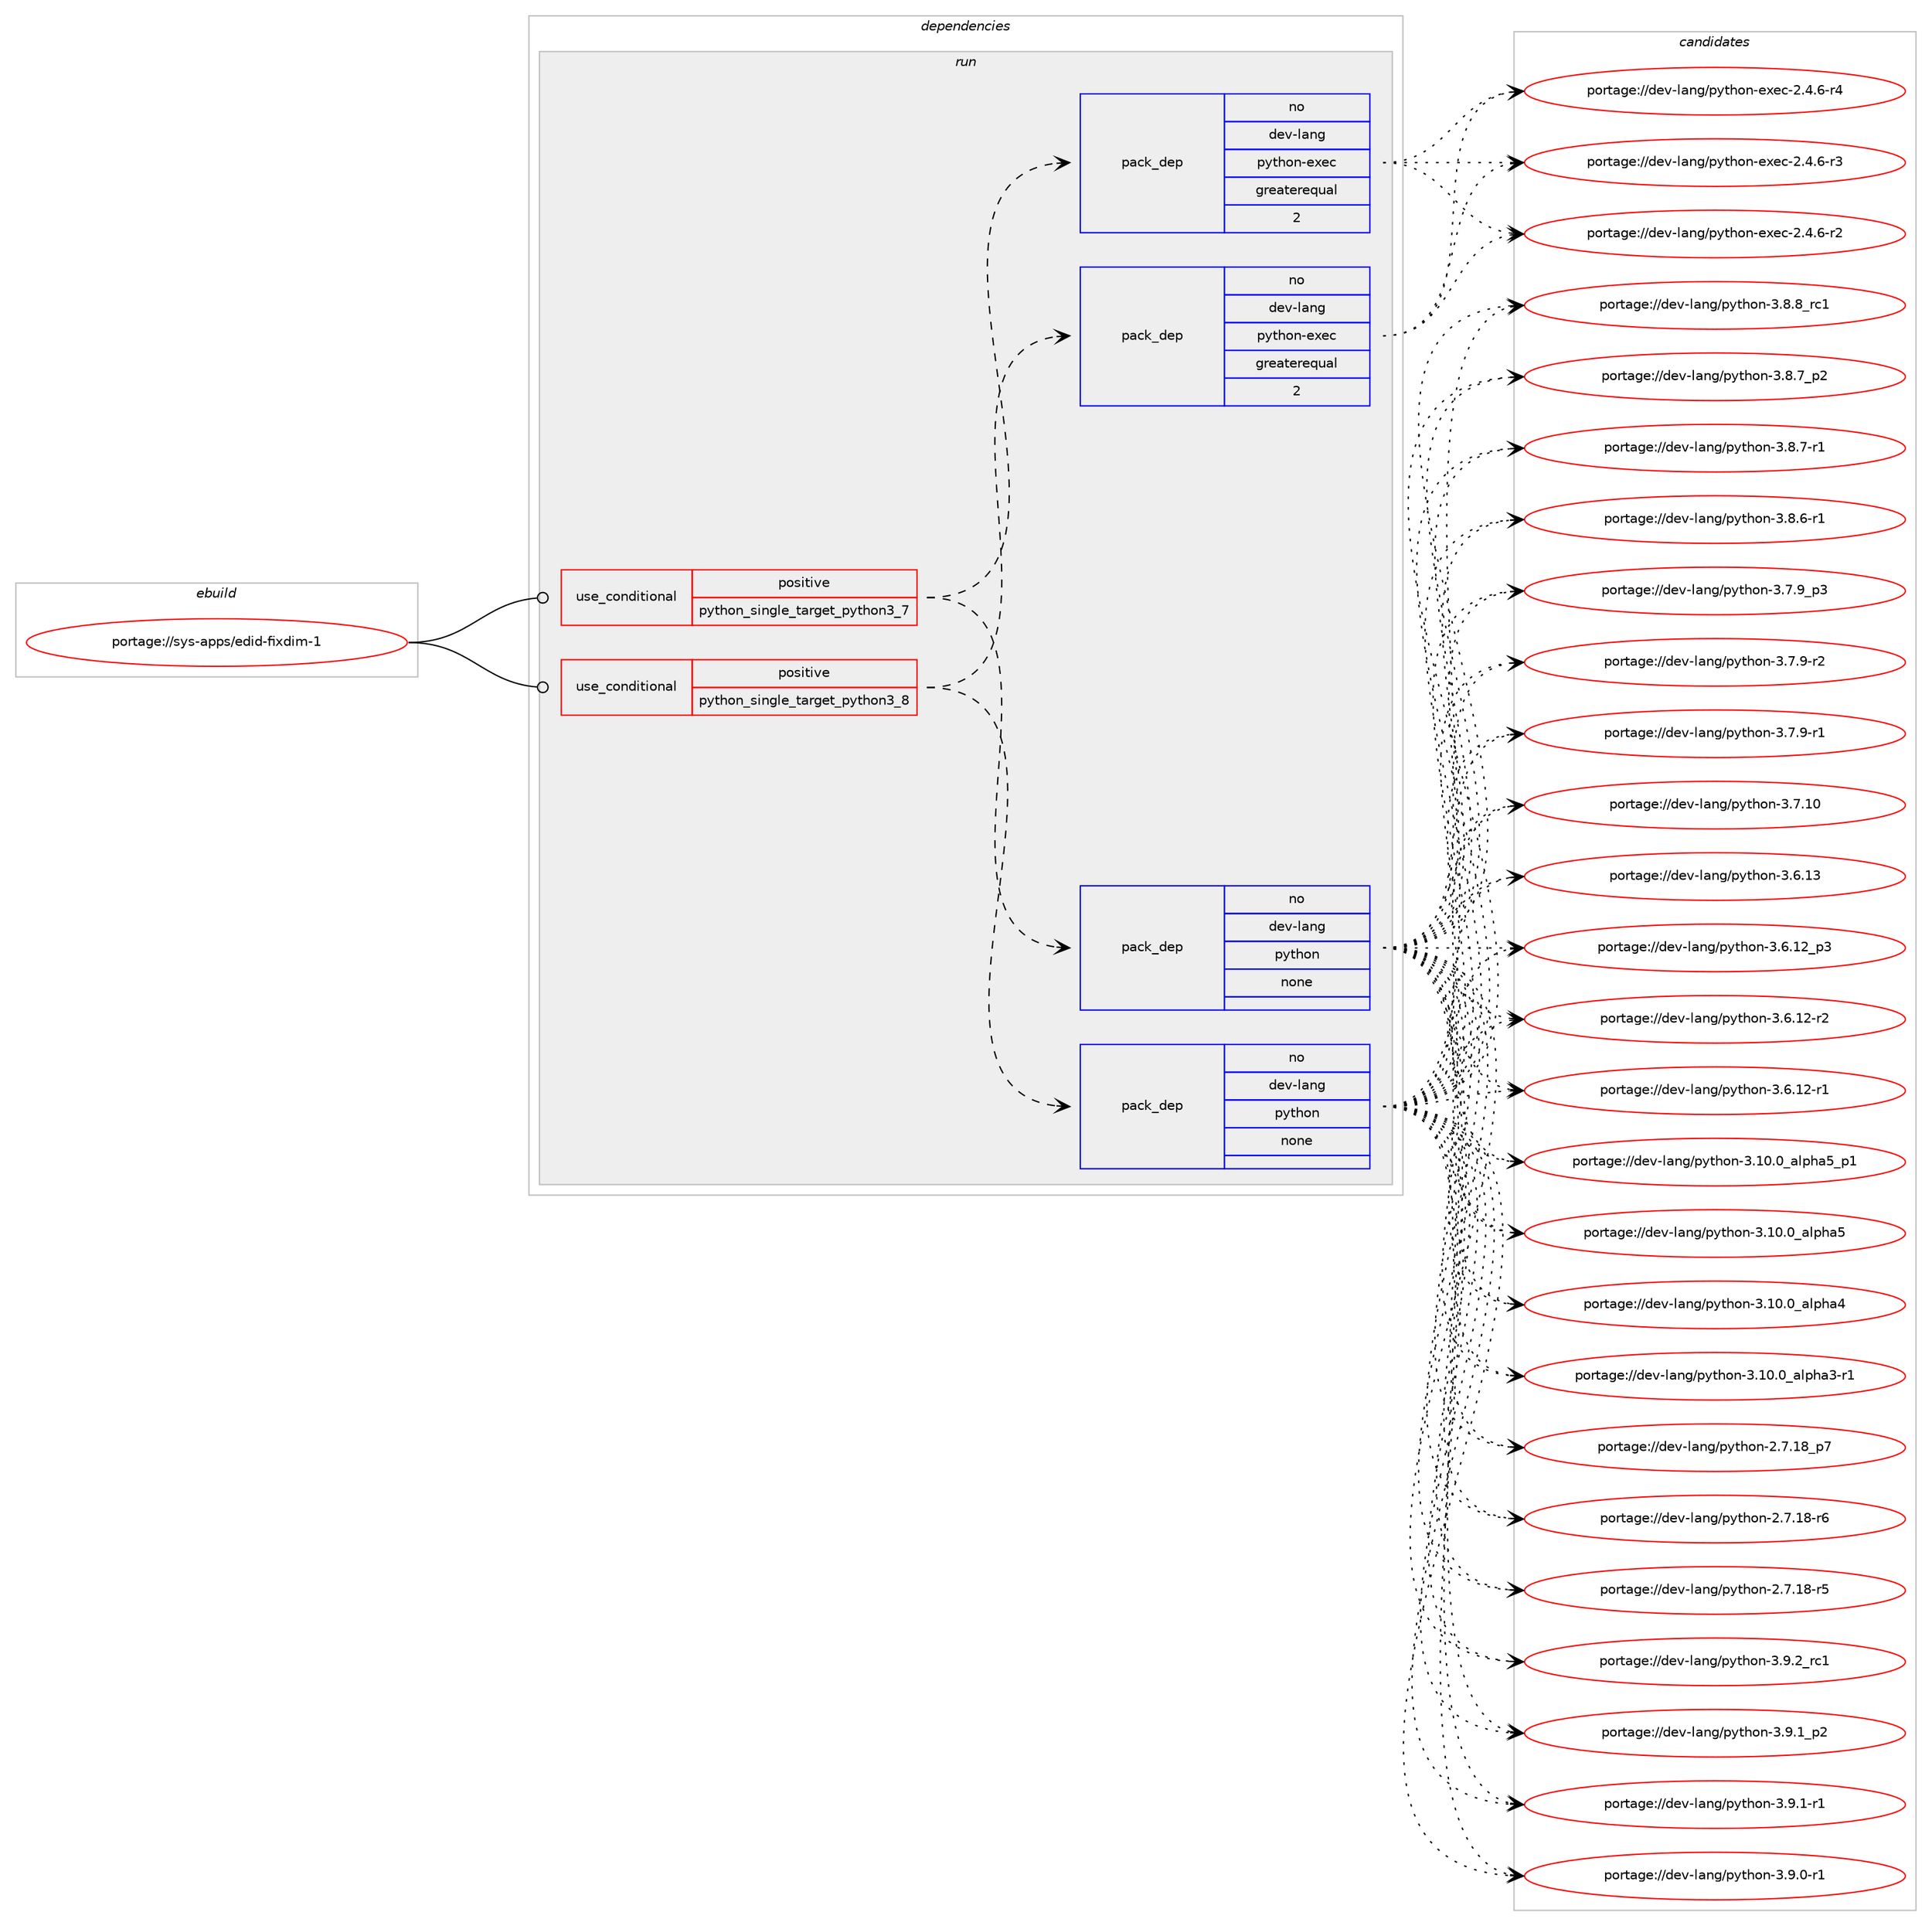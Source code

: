 digraph prolog {

# *************
# Graph options
# *************

newrank=true;
concentrate=true;
compound=true;
graph [rankdir=LR,fontname=Helvetica,fontsize=10,ranksep=1.5];#, ranksep=2.5, nodesep=0.2];
edge  [arrowhead=vee];
node  [fontname=Helvetica,fontsize=10];

# **********
# The ebuild
# **********

subgraph cluster_leftcol {
color=gray;
rank=same;
label=<<i>ebuild</i>>;
id [label="portage://sys-apps/edid-fixdim-1", color=red, width=4, href="../sys-apps/edid-fixdim-1.svg"];
}

# ****************
# The dependencies
# ****************

subgraph cluster_midcol {
color=gray;
label=<<i>dependencies</i>>;
subgraph cluster_compile {
fillcolor="#eeeeee";
style=filled;
label=<<i>compile</i>>;
}
subgraph cluster_compileandrun {
fillcolor="#eeeeee";
style=filled;
label=<<i>compile and run</i>>;
}
subgraph cluster_run {
fillcolor="#eeeeee";
style=filled;
label=<<i>run</i>>;
subgraph cond2078 {
dependency7280 [label=<<TABLE BORDER="0" CELLBORDER="1" CELLSPACING="0" CELLPADDING="4"><TR><TD ROWSPAN="3" CELLPADDING="10">use_conditional</TD></TR><TR><TD>positive</TD></TR><TR><TD>python_single_target_python3_7</TD></TR></TABLE>>, shape=none, color=red];
subgraph pack5128 {
dependency7281 [label=<<TABLE BORDER="0" CELLBORDER="1" CELLSPACING="0" CELLPADDING="4" WIDTH="220"><TR><TD ROWSPAN="6" CELLPADDING="30">pack_dep</TD></TR><TR><TD WIDTH="110">no</TD></TR><TR><TD>dev-lang</TD></TR><TR><TD>python</TD></TR><TR><TD>none</TD></TR><TR><TD></TD></TR></TABLE>>, shape=none, color=blue];
}
dependency7280:e -> dependency7281:w [weight=20,style="dashed",arrowhead="vee"];
subgraph pack5129 {
dependency7282 [label=<<TABLE BORDER="0" CELLBORDER="1" CELLSPACING="0" CELLPADDING="4" WIDTH="220"><TR><TD ROWSPAN="6" CELLPADDING="30">pack_dep</TD></TR><TR><TD WIDTH="110">no</TD></TR><TR><TD>dev-lang</TD></TR><TR><TD>python-exec</TD></TR><TR><TD>greaterequal</TD></TR><TR><TD>2</TD></TR></TABLE>>, shape=none, color=blue];
}
dependency7280:e -> dependency7282:w [weight=20,style="dashed",arrowhead="vee"];
}
id:e -> dependency7280:w [weight=20,style="solid",arrowhead="odot"];
subgraph cond2079 {
dependency7283 [label=<<TABLE BORDER="0" CELLBORDER="1" CELLSPACING="0" CELLPADDING="4"><TR><TD ROWSPAN="3" CELLPADDING="10">use_conditional</TD></TR><TR><TD>positive</TD></TR><TR><TD>python_single_target_python3_8</TD></TR></TABLE>>, shape=none, color=red];
subgraph pack5130 {
dependency7284 [label=<<TABLE BORDER="0" CELLBORDER="1" CELLSPACING="0" CELLPADDING="4" WIDTH="220"><TR><TD ROWSPAN="6" CELLPADDING="30">pack_dep</TD></TR><TR><TD WIDTH="110">no</TD></TR><TR><TD>dev-lang</TD></TR><TR><TD>python</TD></TR><TR><TD>none</TD></TR><TR><TD></TD></TR></TABLE>>, shape=none, color=blue];
}
dependency7283:e -> dependency7284:w [weight=20,style="dashed",arrowhead="vee"];
subgraph pack5131 {
dependency7285 [label=<<TABLE BORDER="0" CELLBORDER="1" CELLSPACING="0" CELLPADDING="4" WIDTH="220"><TR><TD ROWSPAN="6" CELLPADDING="30">pack_dep</TD></TR><TR><TD WIDTH="110">no</TD></TR><TR><TD>dev-lang</TD></TR><TR><TD>python-exec</TD></TR><TR><TD>greaterequal</TD></TR><TR><TD>2</TD></TR></TABLE>>, shape=none, color=blue];
}
dependency7283:e -> dependency7285:w [weight=20,style="dashed",arrowhead="vee"];
}
id:e -> dependency7283:w [weight=20,style="solid",arrowhead="odot"];
}
}

# **************
# The candidates
# **************

subgraph cluster_choices {
rank=same;
color=gray;
label=<<i>candidates</i>>;

subgraph choice5128 {
color=black;
nodesep=1;
choice100101118451089711010347112121116104111110455146574650951149949 [label="portage://dev-lang/python-3.9.2_rc1", color=red, width=4,href="../dev-lang/python-3.9.2_rc1.svg"];
choice1001011184510897110103471121211161041111104551465746499511250 [label="portage://dev-lang/python-3.9.1_p2", color=red, width=4,href="../dev-lang/python-3.9.1_p2.svg"];
choice1001011184510897110103471121211161041111104551465746494511449 [label="portage://dev-lang/python-3.9.1-r1", color=red, width=4,href="../dev-lang/python-3.9.1-r1.svg"];
choice1001011184510897110103471121211161041111104551465746484511449 [label="portage://dev-lang/python-3.9.0-r1", color=red, width=4,href="../dev-lang/python-3.9.0-r1.svg"];
choice100101118451089711010347112121116104111110455146564656951149949 [label="portage://dev-lang/python-3.8.8_rc1", color=red, width=4,href="../dev-lang/python-3.8.8_rc1.svg"];
choice1001011184510897110103471121211161041111104551465646559511250 [label="portage://dev-lang/python-3.8.7_p2", color=red, width=4,href="../dev-lang/python-3.8.7_p2.svg"];
choice1001011184510897110103471121211161041111104551465646554511449 [label="portage://dev-lang/python-3.8.7-r1", color=red, width=4,href="../dev-lang/python-3.8.7-r1.svg"];
choice1001011184510897110103471121211161041111104551465646544511449 [label="portage://dev-lang/python-3.8.6-r1", color=red, width=4,href="../dev-lang/python-3.8.6-r1.svg"];
choice1001011184510897110103471121211161041111104551465546579511251 [label="portage://dev-lang/python-3.7.9_p3", color=red, width=4,href="../dev-lang/python-3.7.9_p3.svg"];
choice1001011184510897110103471121211161041111104551465546574511450 [label="portage://dev-lang/python-3.7.9-r2", color=red, width=4,href="../dev-lang/python-3.7.9-r2.svg"];
choice1001011184510897110103471121211161041111104551465546574511449 [label="portage://dev-lang/python-3.7.9-r1", color=red, width=4,href="../dev-lang/python-3.7.9-r1.svg"];
choice10010111845108971101034711212111610411111045514655464948 [label="portage://dev-lang/python-3.7.10", color=red, width=4,href="../dev-lang/python-3.7.10.svg"];
choice10010111845108971101034711212111610411111045514654464951 [label="portage://dev-lang/python-3.6.13", color=red, width=4,href="../dev-lang/python-3.6.13.svg"];
choice100101118451089711010347112121116104111110455146544649509511251 [label="portage://dev-lang/python-3.6.12_p3", color=red, width=4,href="../dev-lang/python-3.6.12_p3.svg"];
choice100101118451089711010347112121116104111110455146544649504511450 [label="portage://dev-lang/python-3.6.12-r2", color=red, width=4,href="../dev-lang/python-3.6.12-r2.svg"];
choice100101118451089711010347112121116104111110455146544649504511449 [label="portage://dev-lang/python-3.6.12-r1", color=red, width=4,href="../dev-lang/python-3.6.12-r1.svg"];
choice10010111845108971101034711212111610411111045514649484648959710811210497539511249 [label="portage://dev-lang/python-3.10.0_alpha5_p1", color=red, width=4,href="../dev-lang/python-3.10.0_alpha5_p1.svg"];
choice1001011184510897110103471121211161041111104551464948464895971081121049753 [label="portage://dev-lang/python-3.10.0_alpha5", color=red, width=4,href="../dev-lang/python-3.10.0_alpha5.svg"];
choice1001011184510897110103471121211161041111104551464948464895971081121049752 [label="portage://dev-lang/python-3.10.0_alpha4", color=red, width=4,href="../dev-lang/python-3.10.0_alpha4.svg"];
choice10010111845108971101034711212111610411111045514649484648959710811210497514511449 [label="portage://dev-lang/python-3.10.0_alpha3-r1", color=red, width=4,href="../dev-lang/python-3.10.0_alpha3-r1.svg"];
choice100101118451089711010347112121116104111110455046554649569511255 [label="portage://dev-lang/python-2.7.18_p7", color=red, width=4,href="../dev-lang/python-2.7.18_p7.svg"];
choice100101118451089711010347112121116104111110455046554649564511454 [label="portage://dev-lang/python-2.7.18-r6", color=red, width=4,href="../dev-lang/python-2.7.18-r6.svg"];
choice100101118451089711010347112121116104111110455046554649564511453 [label="portage://dev-lang/python-2.7.18-r5", color=red, width=4,href="../dev-lang/python-2.7.18-r5.svg"];
dependency7281:e -> choice100101118451089711010347112121116104111110455146574650951149949:w [style=dotted,weight="100"];
dependency7281:e -> choice1001011184510897110103471121211161041111104551465746499511250:w [style=dotted,weight="100"];
dependency7281:e -> choice1001011184510897110103471121211161041111104551465746494511449:w [style=dotted,weight="100"];
dependency7281:e -> choice1001011184510897110103471121211161041111104551465746484511449:w [style=dotted,weight="100"];
dependency7281:e -> choice100101118451089711010347112121116104111110455146564656951149949:w [style=dotted,weight="100"];
dependency7281:e -> choice1001011184510897110103471121211161041111104551465646559511250:w [style=dotted,weight="100"];
dependency7281:e -> choice1001011184510897110103471121211161041111104551465646554511449:w [style=dotted,weight="100"];
dependency7281:e -> choice1001011184510897110103471121211161041111104551465646544511449:w [style=dotted,weight="100"];
dependency7281:e -> choice1001011184510897110103471121211161041111104551465546579511251:w [style=dotted,weight="100"];
dependency7281:e -> choice1001011184510897110103471121211161041111104551465546574511450:w [style=dotted,weight="100"];
dependency7281:e -> choice1001011184510897110103471121211161041111104551465546574511449:w [style=dotted,weight="100"];
dependency7281:e -> choice10010111845108971101034711212111610411111045514655464948:w [style=dotted,weight="100"];
dependency7281:e -> choice10010111845108971101034711212111610411111045514654464951:w [style=dotted,weight="100"];
dependency7281:e -> choice100101118451089711010347112121116104111110455146544649509511251:w [style=dotted,weight="100"];
dependency7281:e -> choice100101118451089711010347112121116104111110455146544649504511450:w [style=dotted,weight="100"];
dependency7281:e -> choice100101118451089711010347112121116104111110455146544649504511449:w [style=dotted,weight="100"];
dependency7281:e -> choice10010111845108971101034711212111610411111045514649484648959710811210497539511249:w [style=dotted,weight="100"];
dependency7281:e -> choice1001011184510897110103471121211161041111104551464948464895971081121049753:w [style=dotted,weight="100"];
dependency7281:e -> choice1001011184510897110103471121211161041111104551464948464895971081121049752:w [style=dotted,weight="100"];
dependency7281:e -> choice10010111845108971101034711212111610411111045514649484648959710811210497514511449:w [style=dotted,weight="100"];
dependency7281:e -> choice100101118451089711010347112121116104111110455046554649569511255:w [style=dotted,weight="100"];
dependency7281:e -> choice100101118451089711010347112121116104111110455046554649564511454:w [style=dotted,weight="100"];
dependency7281:e -> choice100101118451089711010347112121116104111110455046554649564511453:w [style=dotted,weight="100"];
}
subgraph choice5129 {
color=black;
nodesep=1;
choice10010111845108971101034711212111610411111045101120101994550465246544511452 [label="portage://dev-lang/python-exec-2.4.6-r4", color=red, width=4,href="../dev-lang/python-exec-2.4.6-r4.svg"];
choice10010111845108971101034711212111610411111045101120101994550465246544511451 [label="portage://dev-lang/python-exec-2.4.6-r3", color=red, width=4,href="../dev-lang/python-exec-2.4.6-r3.svg"];
choice10010111845108971101034711212111610411111045101120101994550465246544511450 [label="portage://dev-lang/python-exec-2.4.6-r2", color=red, width=4,href="../dev-lang/python-exec-2.4.6-r2.svg"];
dependency7282:e -> choice10010111845108971101034711212111610411111045101120101994550465246544511452:w [style=dotted,weight="100"];
dependency7282:e -> choice10010111845108971101034711212111610411111045101120101994550465246544511451:w [style=dotted,weight="100"];
dependency7282:e -> choice10010111845108971101034711212111610411111045101120101994550465246544511450:w [style=dotted,weight="100"];
}
subgraph choice5130 {
color=black;
nodesep=1;
choice100101118451089711010347112121116104111110455146574650951149949 [label="portage://dev-lang/python-3.9.2_rc1", color=red, width=4,href="../dev-lang/python-3.9.2_rc1.svg"];
choice1001011184510897110103471121211161041111104551465746499511250 [label="portage://dev-lang/python-3.9.1_p2", color=red, width=4,href="../dev-lang/python-3.9.1_p2.svg"];
choice1001011184510897110103471121211161041111104551465746494511449 [label="portage://dev-lang/python-3.9.1-r1", color=red, width=4,href="../dev-lang/python-3.9.1-r1.svg"];
choice1001011184510897110103471121211161041111104551465746484511449 [label="portage://dev-lang/python-3.9.0-r1", color=red, width=4,href="../dev-lang/python-3.9.0-r1.svg"];
choice100101118451089711010347112121116104111110455146564656951149949 [label="portage://dev-lang/python-3.8.8_rc1", color=red, width=4,href="../dev-lang/python-3.8.8_rc1.svg"];
choice1001011184510897110103471121211161041111104551465646559511250 [label="portage://dev-lang/python-3.8.7_p2", color=red, width=4,href="../dev-lang/python-3.8.7_p2.svg"];
choice1001011184510897110103471121211161041111104551465646554511449 [label="portage://dev-lang/python-3.8.7-r1", color=red, width=4,href="../dev-lang/python-3.8.7-r1.svg"];
choice1001011184510897110103471121211161041111104551465646544511449 [label="portage://dev-lang/python-3.8.6-r1", color=red, width=4,href="../dev-lang/python-3.8.6-r1.svg"];
choice1001011184510897110103471121211161041111104551465546579511251 [label="portage://dev-lang/python-3.7.9_p3", color=red, width=4,href="../dev-lang/python-3.7.9_p3.svg"];
choice1001011184510897110103471121211161041111104551465546574511450 [label="portage://dev-lang/python-3.7.9-r2", color=red, width=4,href="../dev-lang/python-3.7.9-r2.svg"];
choice1001011184510897110103471121211161041111104551465546574511449 [label="portage://dev-lang/python-3.7.9-r1", color=red, width=4,href="../dev-lang/python-3.7.9-r1.svg"];
choice10010111845108971101034711212111610411111045514655464948 [label="portage://dev-lang/python-3.7.10", color=red, width=4,href="../dev-lang/python-3.7.10.svg"];
choice10010111845108971101034711212111610411111045514654464951 [label="portage://dev-lang/python-3.6.13", color=red, width=4,href="../dev-lang/python-3.6.13.svg"];
choice100101118451089711010347112121116104111110455146544649509511251 [label="portage://dev-lang/python-3.6.12_p3", color=red, width=4,href="../dev-lang/python-3.6.12_p3.svg"];
choice100101118451089711010347112121116104111110455146544649504511450 [label="portage://dev-lang/python-3.6.12-r2", color=red, width=4,href="../dev-lang/python-3.6.12-r2.svg"];
choice100101118451089711010347112121116104111110455146544649504511449 [label="portage://dev-lang/python-3.6.12-r1", color=red, width=4,href="../dev-lang/python-3.6.12-r1.svg"];
choice10010111845108971101034711212111610411111045514649484648959710811210497539511249 [label="portage://dev-lang/python-3.10.0_alpha5_p1", color=red, width=4,href="../dev-lang/python-3.10.0_alpha5_p1.svg"];
choice1001011184510897110103471121211161041111104551464948464895971081121049753 [label="portage://dev-lang/python-3.10.0_alpha5", color=red, width=4,href="../dev-lang/python-3.10.0_alpha5.svg"];
choice1001011184510897110103471121211161041111104551464948464895971081121049752 [label="portage://dev-lang/python-3.10.0_alpha4", color=red, width=4,href="../dev-lang/python-3.10.0_alpha4.svg"];
choice10010111845108971101034711212111610411111045514649484648959710811210497514511449 [label="portage://dev-lang/python-3.10.0_alpha3-r1", color=red, width=4,href="../dev-lang/python-3.10.0_alpha3-r1.svg"];
choice100101118451089711010347112121116104111110455046554649569511255 [label="portage://dev-lang/python-2.7.18_p7", color=red, width=4,href="../dev-lang/python-2.7.18_p7.svg"];
choice100101118451089711010347112121116104111110455046554649564511454 [label="portage://dev-lang/python-2.7.18-r6", color=red, width=4,href="../dev-lang/python-2.7.18-r6.svg"];
choice100101118451089711010347112121116104111110455046554649564511453 [label="portage://dev-lang/python-2.7.18-r5", color=red, width=4,href="../dev-lang/python-2.7.18-r5.svg"];
dependency7284:e -> choice100101118451089711010347112121116104111110455146574650951149949:w [style=dotted,weight="100"];
dependency7284:e -> choice1001011184510897110103471121211161041111104551465746499511250:w [style=dotted,weight="100"];
dependency7284:e -> choice1001011184510897110103471121211161041111104551465746494511449:w [style=dotted,weight="100"];
dependency7284:e -> choice1001011184510897110103471121211161041111104551465746484511449:w [style=dotted,weight="100"];
dependency7284:e -> choice100101118451089711010347112121116104111110455146564656951149949:w [style=dotted,weight="100"];
dependency7284:e -> choice1001011184510897110103471121211161041111104551465646559511250:w [style=dotted,weight="100"];
dependency7284:e -> choice1001011184510897110103471121211161041111104551465646554511449:w [style=dotted,weight="100"];
dependency7284:e -> choice1001011184510897110103471121211161041111104551465646544511449:w [style=dotted,weight="100"];
dependency7284:e -> choice1001011184510897110103471121211161041111104551465546579511251:w [style=dotted,weight="100"];
dependency7284:e -> choice1001011184510897110103471121211161041111104551465546574511450:w [style=dotted,weight="100"];
dependency7284:e -> choice1001011184510897110103471121211161041111104551465546574511449:w [style=dotted,weight="100"];
dependency7284:e -> choice10010111845108971101034711212111610411111045514655464948:w [style=dotted,weight="100"];
dependency7284:e -> choice10010111845108971101034711212111610411111045514654464951:w [style=dotted,weight="100"];
dependency7284:e -> choice100101118451089711010347112121116104111110455146544649509511251:w [style=dotted,weight="100"];
dependency7284:e -> choice100101118451089711010347112121116104111110455146544649504511450:w [style=dotted,weight="100"];
dependency7284:e -> choice100101118451089711010347112121116104111110455146544649504511449:w [style=dotted,weight="100"];
dependency7284:e -> choice10010111845108971101034711212111610411111045514649484648959710811210497539511249:w [style=dotted,weight="100"];
dependency7284:e -> choice1001011184510897110103471121211161041111104551464948464895971081121049753:w [style=dotted,weight="100"];
dependency7284:e -> choice1001011184510897110103471121211161041111104551464948464895971081121049752:w [style=dotted,weight="100"];
dependency7284:e -> choice10010111845108971101034711212111610411111045514649484648959710811210497514511449:w [style=dotted,weight="100"];
dependency7284:e -> choice100101118451089711010347112121116104111110455046554649569511255:w [style=dotted,weight="100"];
dependency7284:e -> choice100101118451089711010347112121116104111110455046554649564511454:w [style=dotted,weight="100"];
dependency7284:e -> choice100101118451089711010347112121116104111110455046554649564511453:w [style=dotted,weight="100"];
}
subgraph choice5131 {
color=black;
nodesep=1;
choice10010111845108971101034711212111610411111045101120101994550465246544511452 [label="portage://dev-lang/python-exec-2.4.6-r4", color=red, width=4,href="../dev-lang/python-exec-2.4.6-r4.svg"];
choice10010111845108971101034711212111610411111045101120101994550465246544511451 [label="portage://dev-lang/python-exec-2.4.6-r3", color=red, width=4,href="../dev-lang/python-exec-2.4.6-r3.svg"];
choice10010111845108971101034711212111610411111045101120101994550465246544511450 [label="portage://dev-lang/python-exec-2.4.6-r2", color=red, width=4,href="../dev-lang/python-exec-2.4.6-r2.svg"];
dependency7285:e -> choice10010111845108971101034711212111610411111045101120101994550465246544511452:w [style=dotted,weight="100"];
dependency7285:e -> choice10010111845108971101034711212111610411111045101120101994550465246544511451:w [style=dotted,weight="100"];
dependency7285:e -> choice10010111845108971101034711212111610411111045101120101994550465246544511450:w [style=dotted,weight="100"];
}
}

}
